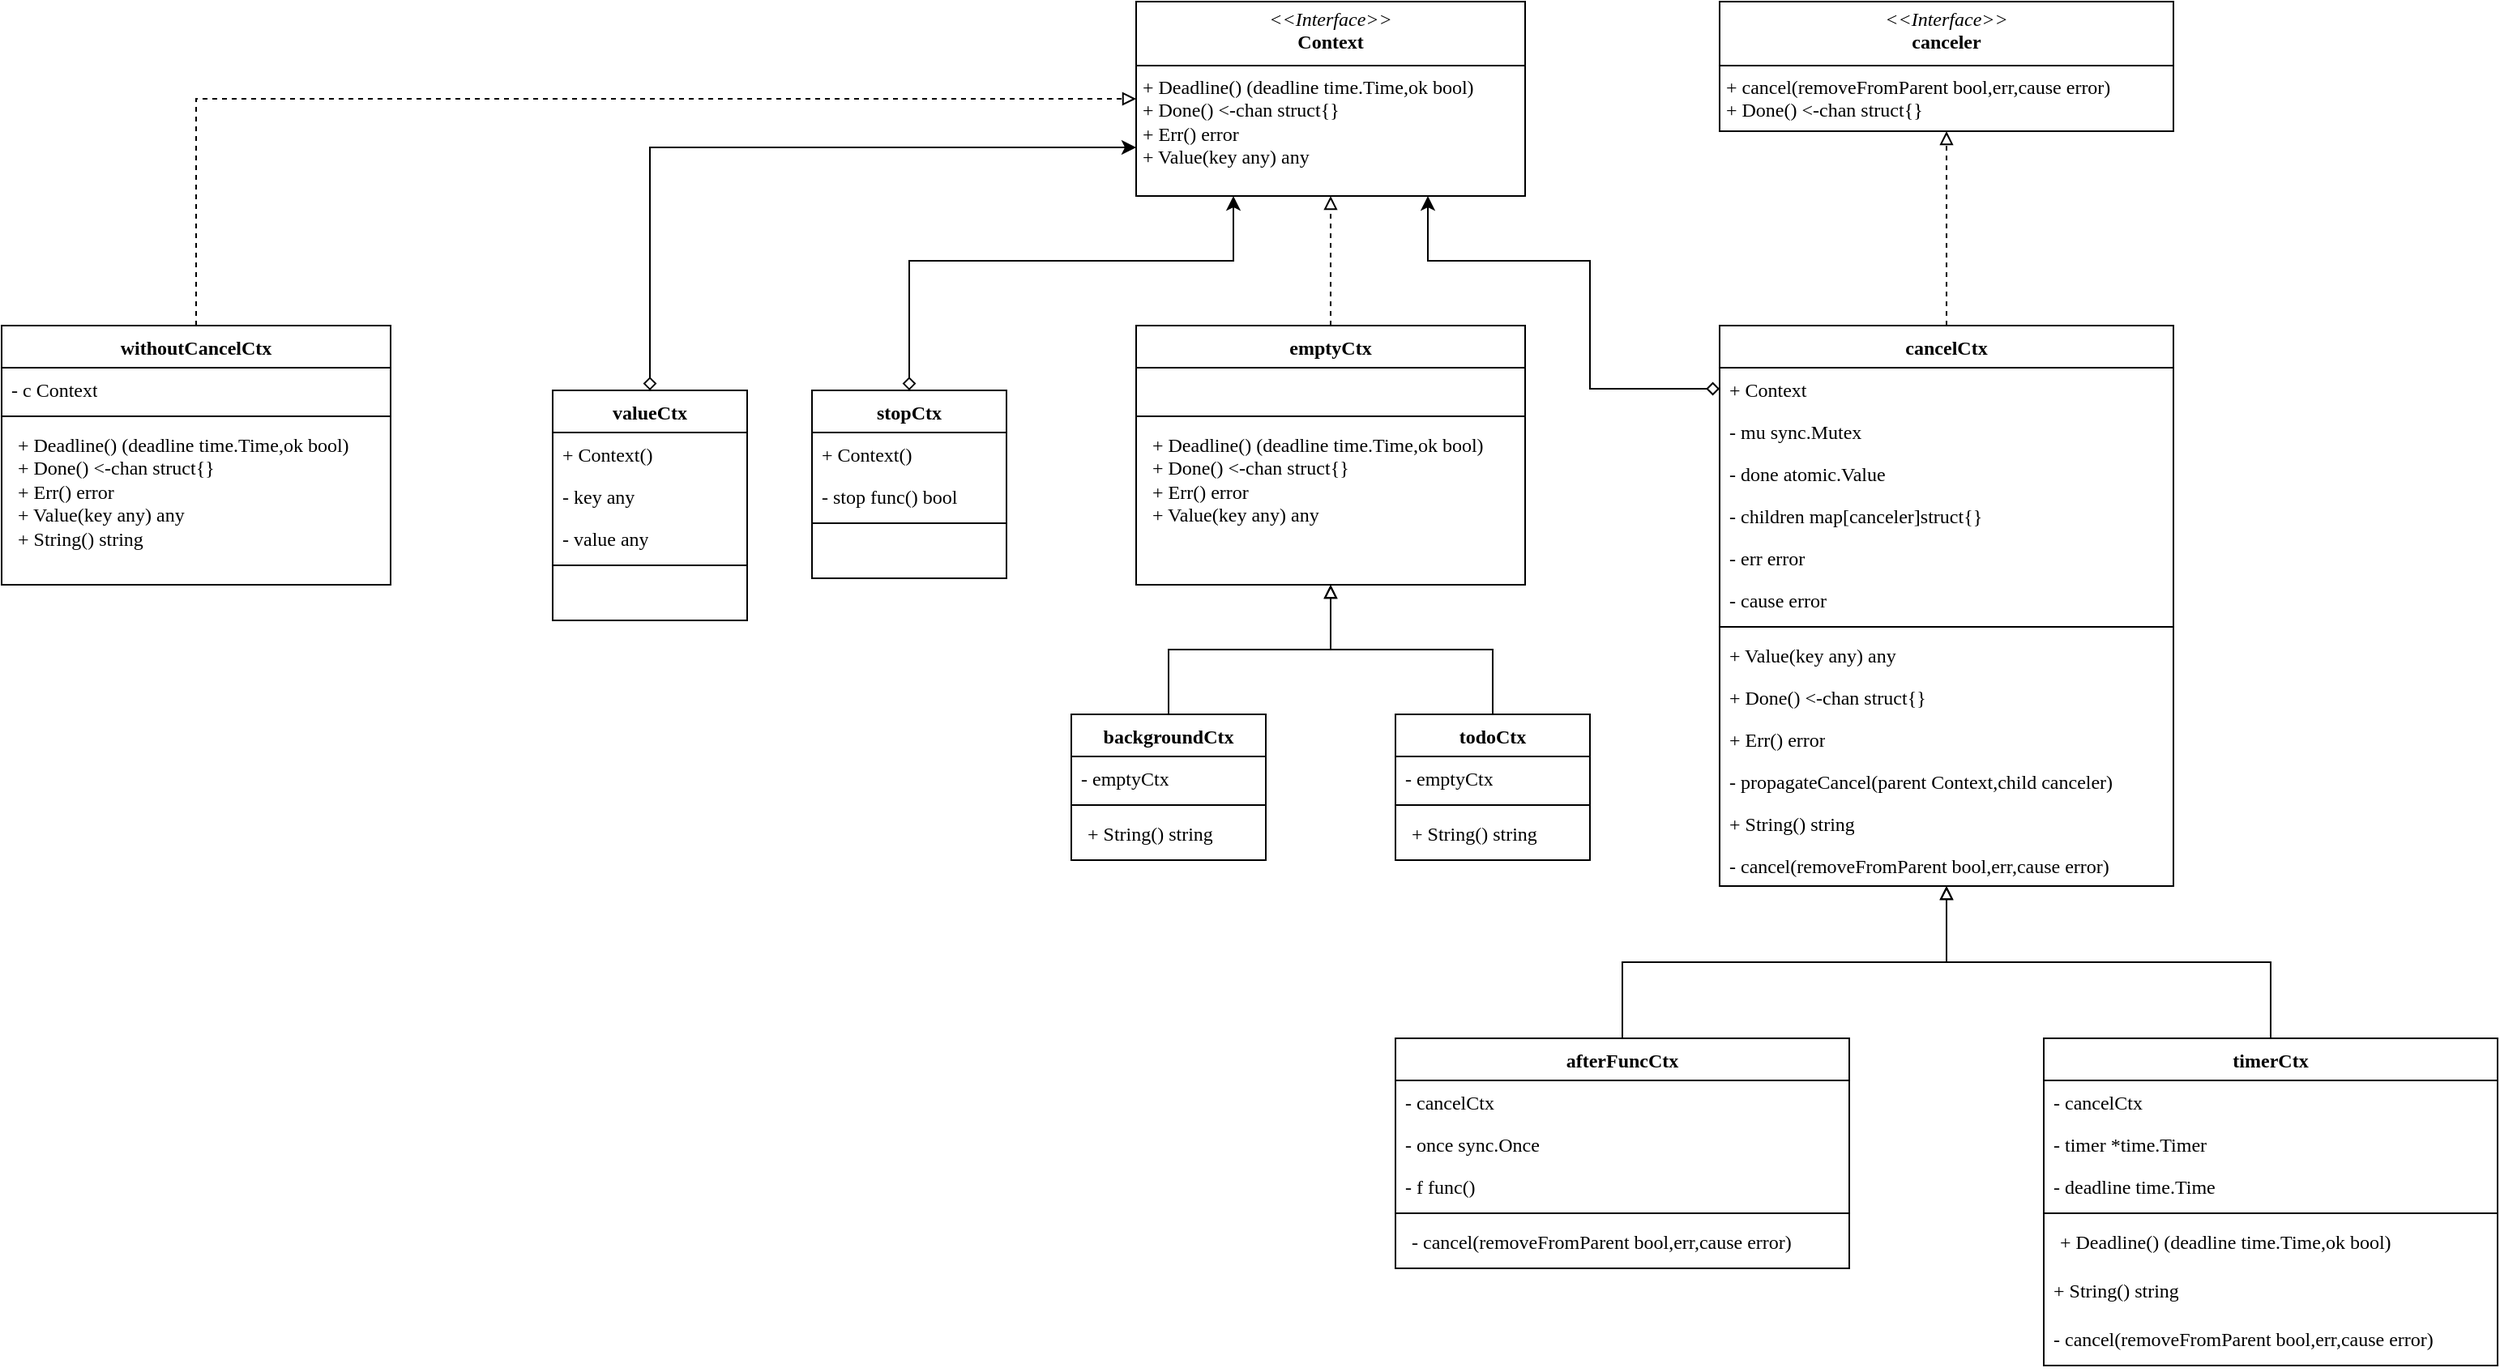 <mxfile version="24.6.4" type="device">
  <diagram name="第 1 页" id="lUGo7qs6xUMZgGGxnJnV">
    <mxGraphModel dx="1929" dy="493" grid="1" gridSize="10" guides="1" tooltips="1" connect="1" arrows="1" fold="1" page="1" pageScale="1" pageWidth="827" pageHeight="1169" math="0" shadow="0">
      <root>
        <mxCell id="0" />
        <mxCell id="1" parent="0" />
        <mxCell id="aLKAg24MT_mNvUHpY1xc-3" value="&lt;p style=&quot;margin:0px;margin-top:4px;text-align:center;&quot;&gt;&lt;i&gt;&amp;lt;&amp;lt;Interface&amp;gt;&amp;gt;&lt;/i&gt;&lt;br&gt;&lt;b&gt;Context&lt;/b&gt;&lt;/p&gt;&lt;hr size=&quot;1&quot; style=&quot;border-style:solid;&quot;&gt;&lt;p style=&quot;margin:0px;margin-left:4px;&quot;&gt;+ Deadline() (deadline time.Time,ok bool)&lt;br&gt;+ Done() &amp;lt;-chan struct{}&lt;/p&gt;&lt;p style=&quot;margin:0px;margin-left:4px;&quot;&gt;+ Err() error&lt;/p&gt;&lt;p style=&quot;margin:0px;margin-left:4px;&quot;&gt;+ Value(key any) any&lt;/p&gt;" style="verticalAlign=top;align=left;overflow=fill;html=1;whiteSpace=wrap;fontFamily=Times New Roman;" vertex="1" parent="1">
          <mxGeometry x="120" y="80" width="240" height="120" as="geometry" />
        </mxCell>
        <mxCell id="aLKAg24MT_mNvUHpY1xc-4" value="emptyCtx" style="swimlane;fontStyle=1;align=center;verticalAlign=top;childLayout=stackLayout;horizontal=1;startSize=26;horizontalStack=0;resizeParent=1;resizeParentMax=0;resizeLast=0;collapsible=1;marginBottom=0;whiteSpace=wrap;html=1;fontFamily=Times New Roman;" vertex="1" parent="1">
          <mxGeometry x="120" y="280" width="240" height="160" as="geometry" />
        </mxCell>
        <mxCell id="aLKAg24MT_mNvUHpY1xc-5" value="&amp;nbsp;" style="text;strokeColor=none;fillColor=none;align=left;verticalAlign=top;spacingLeft=4;spacingRight=4;overflow=hidden;rotatable=0;points=[[0,0.5],[1,0.5]];portConstraint=eastwest;whiteSpace=wrap;html=1;fontFamily=Times New Roman;" vertex="1" parent="aLKAg24MT_mNvUHpY1xc-4">
          <mxGeometry y="26" width="240" height="26" as="geometry" />
        </mxCell>
        <mxCell id="aLKAg24MT_mNvUHpY1xc-6" value="" style="line;strokeWidth=1;fillColor=none;align=left;verticalAlign=middle;spacingTop=-1;spacingLeft=3;spacingRight=3;rotatable=0;labelPosition=right;points=[];portConstraint=eastwest;strokeColor=inherit;fontFamily=Times New Roman;" vertex="1" parent="aLKAg24MT_mNvUHpY1xc-4">
          <mxGeometry y="52" width="240" height="8" as="geometry" />
        </mxCell>
        <mxCell id="aLKAg24MT_mNvUHpY1xc-7" value="&lt;p style=&quot;margin: 0px 0px 0px 4px;&quot;&gt;+ Deadline() (deadline time.Time,ok bool)&lt;br&gt;+ Done() &amp;lt;-chan struct{}&lt;/p&gt;&lt;p style=&quot;margin: 0px 0px 0px 4px;&quot;&gt;+ Err() error&lt;/p&gt;&lt;p style=&quot;margin: 0px 0px 0px 4px;&quot;&gt;+ Value(key any) any&lt;/p&gt;" style="text;strokeColor=none;fillColor=none;align=left;verticalAlign=top;spacingLeft=4;spacingRight=4;overflow=hidden;rotatable=0;points=[[0,0.5],[1,0.5]];portConstraint=eastwest;whiteSpace=wrap;html=1;fontFamily=Times New Roman;" vertex="1" parent="aLKAg24MT_mNvUHpY1xc-4">
          <mxGeometry y="60" width="240" height="100" as="geometry" />
        </mxCell>
        <mxCell id="aLKAg24MT_mNvUHpY1xc-10" value="" style="endArrow=block;html=1;rounded=0;endFill=0;dashed=1;exitX=0.5;exitY=0;exitDx=0;exitDy=0;entryX=0.5;entryY=1;entryDx=0;entryDy=0;fontFamily=Times New Roman;" edge="1" parent="1" source="aLKAg24MT_mNvUHpY1xc-4" target="aLKAg24MT_mNvUHpY1xc-3">
          <mxGeometry width="50" height="50" relative="1" as="geometry">
            <mxPoint x="470" y="330" as="sourcePoint" />
            <mxPoint x="520" y="280" as="targetPoint" />
          </mxGeometry>
        </mxCell>
        <mxCell id="aLKAg24MT_mNvUHpY1xc-27" style="edgeStyle=orthogonalEdgeStyle;rounded=0;orthogonalLoop=1;jettySize=auto;html=1;exitX=0.5;exitY=0;exitDx=0;exitDy=0;endArrow=block;endFill=0;fontFamily=Times New Roman;" edge="1" parent="1" source="aLKAg24MT_mNvUHpY1xc-11" target="aLKAg24MT_mNvUHpY1xc-4">
          <mxGeometry relative="1" as="geometry" />
        </mxCell>
        <mxCell id="aLKAg24MT_mNvUHpY1xc-11" value="backgroundCtx" style="swimlane;fontStyle=1;align=center;verticalAlign=top;childLayout=stackLayout;horizontal=1;startSize=26;horizontalStack=0;resizeParent=1;resizeParentMax=0;resizeLast=0;collapsible=1;marginBottom=0;whiteSpace=wrap;html=1;fontFamily=Times New Roman;" vertex="1" parent="1">
          <mxGeometry x="80" y="520" width="120" height="90" as="geometry" />
        </mxCell>
        <mxCell id="aLKAg24MT_mNvUHpY1xc-12" value="- emptyCtx" style="text;strokeColor=none;fillColor=none;align=left;verticalAlign=top;spacingLeft=4;spacingRight=4;overflow=hidden;rotatable=0;points=[[0,0.5],[1,0.5]];portConstraint=eastwest;whiteSpace=wrap;html=1;fontFamily=Times New Roman;" vertex="1" parent="aLKAg24MT_mNvUHpY1xc-11">
          <mxGeometry y="26" width="120" height="26" as="geometry" />
        </mxCell>
        <mxCell id="aLKAg24MT_mNvUHpY1xc-13" value="" style="line;strokeWidth=1;fillColor=none;align=left;verticalAlign=middle;spacingTop=-1;spacingLeft=3;spacingRight=3;rotatable=0;labelPosition=right;points=[];portConstraint=eastwest;strokeColor=inherit;fontFamily=Times New Roman;" vertex="1" parent="aLKAg24MT_mNvUHpY1xc-11">
          <mxGeometry y="52" width="120" height="8" as="geometry" />
        </mxCell>
        <mxCell id="aLKAg24MT_mNvUHpY1xc-14" value="&lt;p style=&quot;margin: 0px 0px 0px 4px;&quot;&gt;+ String() string&lt;/p&gt;" style="text;strokeColor=none;fillColor=none;align=left;verticalAlign=top;spacingLeft=4;spacingRight=4;overflow=hidden;rotatable=0;points=[[0,0.5],[1,0.5]];portConstraint=eastwest;whiteSpace=wrap;html=1;fontFamily=Times New Roman;" vertex="1" parent="aLKAg24MT_mNvUHpY1xc-11">
          <mxGeometry y="60" width="120" height="30" as="geometry" />
        </mxCell>
        <mxCell id="aLKAg24MT_mNvUHpY1xc-28" style="edgeStyle=orthogonalEdgeStyle;rounded=0;orthogonalLoop=1;jettySize=auto;html=1;exitX=0.5;exitY=0;exitDx=0;exitDy=0;endArrow=block;endFill=0;fontFamily=Times New Roman;" edge="1" parent="1" source="aLKAg24MT_mNvUHpY1xc-23" target="aLKAg24MT_mNvUHpY1xc-4">
          <mxGeometry relative="1" as="geometry" />
        </mxCell>
        <mxCell id="aLKAg24MT_mNvUHpY1xc-23" value="todoCtx" style="swimlane;fontStyle=1;align=center;verticalAlign=top;childLayout=stackLayout;horizontal=1;startSize=26;horizontalStack=0;resizeParent=1;resizeParentMax=0;resizeLast=0;collapsible=1;marginBottom=0;whiteSpace=wrap;html=1;fontFamily=Times New Roman;" vertex="1" parent="1">
          <mxGeometry x="280" y="520" width="120" height="90" as="geometry" />
        </mxCell>
        <mxCell id="aLKAg24MT_mNvUHpY1xc-24" value="- emptyCtx" style="text;strokeColor=none;fillColor=none;align=left;verticalAlign=top;spacingLeft=4;spacingRight=4;overflow=hidden;rotatable=0;points=[[0,0.5],[1,0.5]];portConstraint=eastwest;whiteSpace=wrap;html=1;fontFamily=Times New Roman;" vertex="1" parent="aLKAg24MT_mNvUHpY1xc-23">
          <mxGeometry y="26" width="120" height="26" as="geometry" />
        </mxCell>
        <mxCell id="aLKAg24MT_mNvUHpY1xc-25" value="" style="line;strokeWidth=1;fillColor=none;align=left;verticalAlign=middle;spacingTop=-1;spacingLeft=3;spacingRight=3;rotatable=0;labelPosition=right;points=[];portConstraint=eastwest;strokeColor=inherit;fontFamily=Times New Roman;" vertex="1" parent="aLKAg24MT_mNvUHpY1xc-23">
          <mxGeometry y="52" width="120" height="8" as="geometry" />
        </mxCell>
        <mxCell id="aLKAg24MT_mNvUHpY1xc-26" value="&lt;p style=&quot;margin: 0px 0px 0px 4px;&quot;&gt;+ String() string&lt;/p&gt;" style="text;strokeColor=none;fillColor=none;align=left;verticalAlign=top;spacingLeft=4;spacingRight=4;overflow=hidden;rotatable=0;points=[[0,0.5],[1,0.5]];portConstraint=eastwest;whiteSpace=wrap;html=1;fontFamily=Times New Roman;" vertex="1" parent="aLKAg24MT_mNvUHpY1xc-23">
          <mxGeometry y="60" width="120" height="30" as="geometry" />
        </mxCell>
        <mxCell id="aLKAg24MT_mNvUHpY1xc-29" value="&lt;p style=&quot;margin:0px;margin-top:4px;text-align:center;&quot;&gt;&lt;i&gt;&amp;lt;&amp;lt;Interface&amp;gt;&amp;gt;&lt;/i&gt;&lt;br&gt;&lt;b&gt;canceler&lt;/b&gt;&lt;/p&gt;&lt;hr size=&quot;1&quot; style=&quot;border-style:solid;&quot;&gt;&lt;p style=&quot;margin:0px;margin-left:4px;&quot;&gt;+ cancel(removeFromParent bool,err,cause error)&lt;br&gt;+ Done() &amp;lt;-chan struct{}&lt;/p&gt;" style="verticalAlign=top;align=left;overflow=fill;html=1;whiteSpace=wrap;fontFamily=Times New Roman;" vertex="1" parent="1">
          <mxGeometry x="480" y="80" width="280" height="80" as="geometry" />
        </mxCell>
        <mxCell id="aLKAg24MT_mNvUHpY1xc-34" style="edgeStyle=orthogonalEdgeStyle;rounded=0;orthogonalLoop=1;jettySize=auto;html=1;entryX=0.75;entryY=1;entryDx=0;entryDy=0;startArrow=diamond;startFill=0;fontFamily=Times New Roman;" edge="1" parent="1" target="aLKAg24MT_mNvUHpY1xc-3">
          <mxGeometry relative="1" as="geometry">
            <mxPoint x="480" y="319" as="sourcePoint" />
            <Array as="points">
              <mxPoint x="400" y="319" />
              <mxPoint x="400" y="240" />
              <mxPoint x="300" y="240" />
            </Array>
          </mxGeometry>
        </mxCell>
        <mxCell id="aLKAg24MT_mNvUHpY1xc-35" value="cancelCtx" style="swimlane;fontStyle=1;align=center;verticalAlign=top;childLayout=stackLayout;horizontal=1;startSize=26;horizontalStack=0;resizeParent=1;resizeParentMax=0;resizeLast=0;collapsible=1;marginBottom=0;whiteSpace=wrap;html=1;fontFamily=Times New Roman;" vertex="1" parent="1">
          <mxGeometry x="480" y="280" width="280" height="346" as="geometry" />
        </mxCell>
        <mxCell id="aLKAg24MT_mNvUHpY1xc-36" value="+ Context&lt;div&gt;&lt;br&gt;&lt;/div&gt;" style="text;strokeColor=none;fillColor=none;align=left;verticalAlign=top;spacingLeft=4;spacingRight=4;overflow=hidden;rotatable=0;points=[[0,0.5],[1,0.5]];portConstraint=eastwest;whiteSpace=wrap;html=1;fontFamily=Times New Roman;" vertex="1" parent="aLKAg24MT_mNvUHpY1xc-35">
          <mxGeometry y="26" width="280" height="26" as="geometry" />
        </mxCell>
        <mxCell id="aLKAg24MT_mNvUHpY1xc-39" value="- mu sync.Mutex" style="text;strokeColor=none;fillColor=none;align=left;verticalAlign=top;spacingLeft=4;spacingRight=4;overflow=hidden;rotatable=0;points=[[0,0.5],[1,0.5]];portConstraint=eastwest;whiteSpace=wrap;html=1;fontFamily=Times New Roman;" vertex="1" parent="aLKAg24MT_mNvUHpY1xc-35">
          <mxGeometry y="52" width="280" height="26" as="geometry" />
        </mxCell>
        <mxCell id="aLKAg24MT_mNvUHpY1xc-40" value="- done atomic.Value" style="text;strokeColor=none;fillColor=none;align=left;verticalAlign=top;spacingLeft=4;spacingRight=4;overflow=hidden;rotatable=0;points=[[0,0.5],[1,0.5]];portConstraint=eastwest;whiteSpace=wrap;html=1;fontFamily=Times New Roman;" vertex="1" parent="aLKAg24MT_mNvUHpY1xc-35">
          <mxGeometry y="78" width="280" height="26" as="geometry" />
        </mxCell>
        <mxCell id="aLKAg24MT_mNvUHpY1xc-41" value="- children map[canceler]struct{}" style="text;strokeColor=none;fillColor=none;align=left;verticalAlign=top;spacingLeft=4;spacingRight=4;overflow=hidden;rotatable=0;points=[[0,0.5],[1,0.5]];portConstraint=eastwest;whiteSpace=wrap;html=1;fontFamily=Times New Roman;" vertex="1" parent="aLKAg24MT_mNvUHpY1xc-35">
          <mxGeometry y="104" width="280" height="26" as="geometry" />
        </mxCell>
        <mxCell id="aLKAg24MT_mNvUHpY1xc-42" value="- err error" style="text;strokeColor=none;fillColor=none;align=left;verticalAlign=top;spacingLeft=4;spacingRight=4;overflow=hidden;rotatable=0;points=[[0,0.5],[1,0.5]];portConstraint=eastwest;whiteSpace=wrap;html=1;fontFamily=Times New Roman;" vertex="1" parent="aLKAg24MT_mNvUHpY1xc-35">
          <mxGeometry y="130" width="280" height="26" as="geometry" />
        </mxCell>
        <mxCell id="aLKAg24MT_mNvUHpY1xc-43" value="- cause error" style="text;strokeColor=none;fillColor=none;align=left;verticalAlign=top;spacingLeft=4;spacingRight=4;overflow=hidden;rotatable=0;points=[[0,0.5],[1,0.5]];portConstraint=eastwest;whiteSpace=wrap;html=1;fontFamily=Times New Roman;" vertex="1" parent="aLKAg24MT_mNvUHpY1xc-35">
          <mxGeometry y="156" width="280" height="26" as="geometry" />
        </mxCell>
        <mxCell id="aLKAg24MT_mNvUHpY1xc-37" value="" style="line;strokeWidth=1;fillColor=none;align=left;verticalAlign=middle;spacingTop=-1;spacingLeft=3;spacingRight=3;rotatable=0;labelPosition=right;points=[];portConstraint=eastwest;strokeColor=inherit;fontFamily=Times New Roman;" vertex="1" parent="aLKAg24MT_mNvUHpY1xc-35">
          <mxGeometry y="182" width="280" height="8" as="geometry" />
        </mxCell>
        <mxCell id="aLKAg24MT_mNvUHpY1xc-38" value="+ Value(key any) any" style="text;strokeColor=none;fillColor=none;align=left;verticalAlign=top;spacingLeft=4;spacingRight=4;overflow=hidden;rotatable=0;points=[[0,0.5],[1,0.5]];portConstraint=eastwest;whiteSpace=wrap;html=1;fontFamily=Times New Roman;" vertex="1" parent="aLKAg24MT_mNvUHpY1xc-35">
          <mxGeometry y="190" width="280" height="26" as="geometry" />
        </mxCell>
        <mxCell id="aLKAg24MT_mNvUHpY1xc-44" value="+ Done() &amp;lt;-chan struct{}" style="text;strokeColor=none;fillColor=none;align=left;verticalAlign=top;spacingLeft=4;spacingRight=4;overflow=hidden;rotatable=0;points=[[0,0.5],[1,0.5]];portConstraint=eastwest;whiteSpace=wrap;html=1;fontFamily=Times New Roman;" vertex="1" parent="aLKAg24MT_mNvUHpY1xc-35">
          <mxGeometry y="216" width="280" height="26" as="geometry" />
        </mxCell>
        <mxCell id="aLKAg24MT_mNvUHpY1xc-45" value="+ Err() error" style="text;strokeColor=none;fillColor=none;align=left;verticalAlign=top;spacingLeft=4;spacingRight=4;overflow=hidden;rotatable=0;points=[[0,0.5],[1,0.5]];portConstraint=eastwest;whiteSpace=wrap;html=1;fontFamily=Times New Roman;" vertex="1" parent="aLKAg24MT_mNvUHpY1xc-35">
          <mxGeometry y="242" width="280" height="26" as="geometry" />
        </mxCell>
        <mxCell id="aLKAg24MT_mNvUHpY1xc-49" value="- propagateCancel(parent Context,child canceler)&amp;nbsp;" style="text;strokeColor=none;fillColor=none;align=left;verticalAlign=top;spacingLeft=4;spacingRight=4;overflow=hidden;rotatable=0;points=[[0,0.5],[1,0.5]];portConstraint=eastwest;whiteSpace=wrap;html=1;fontFamily=Times New Roman;" vertex="1" parent="aLKAg24MT_mNvUHpY1xc-35">
          <mxGeometry y="268" width="280" height="26" as="geometry" />
        </mxCell>
        <mxCell id="aLKAg24MT_mNvUHpY1xc-48" value="+ String() string" style="text;strokeColor=none;fillColor=none;align=left;verticalAlign=top;spacingLeft=4;spacingRight=4;overflow=hidden;rotatable=0;points=[[0,0.5],[1,0.5]];portConstraint=eastwest;whiteSpace=wrap;html=1;fontFamily=Times New Roman;" vertex="1" parent="aLKAg24MT_mNvUHpY1xc-35">
          <mxGeometry y="294" width="280" height="26" as="geometry" />
        </mxCell>
        <mxCell id="aLKAg24MT_mNvUHpY1xc-47" value="- cancel(removeFromParent bool,err,cause error)" style="text;strokeColor=none;fillColor=none;align=left;verticalAlign=top;spacingLeft=4;spacingRight=4;overflow=hidden;rotatable=0;points=[[0,0.5],[1,0.5]];portConstraint=eastwest;whiteSpace=wrap;html=1;fontFamily=Times New Roman;" vertex="1" parent="aLKAg24MT_mNvUHpY1xc-35">
          <mxGeometry y="320" width="280" height="26" as="geometry" />
        </mxCell>
        <mxCell id="aLKAg24MT_mNvUHpY1xc-46" value="" style="endArrow=block;html=1;rounded=0;endFill=0;dashed=1;fontFamily=Times New Roman;" edge="1" parent="1" source="aLKAg24MT_mNvUHpY1xc-35" target="aLKAg24MT_mNvUHpY1xc-29">
          <mxGeometry width="50" height="50" relative="1" as="geometry">
            <mxPoint x="250" y="290" as="sourcePoint" />
            <mxPoint x="250" y="210" as="targetPoint" />
          </mxGeometry>
        </mxCell>
        <mxCell id="aLKAg24MT_mNvUHpY1xc-56" style="edgeStyle=orthogonalEdgeStyle;rounded=0;orthogonalLoop=1;jettySize=auto;html=1;exitX=0.5;exitY=0;exitDx=0;exitDy=0;endArrow=block;endFill=0;" edge="1" parent="1" source="aLKAg24MT_mNvUHpY1xc-50" target="aLKAg24MT_mNvUHpY1xc-35">
          <mxGeometry relative="1" as="geometry" />
        </mxCell>
        <mxCell id="aLKAg24MT_mNvUHpY1xc-50" value="afterFuncCtx" style="swimlane;fontStyle=1;align=center;verticalAlign=top;childLayout=stackLayout;horizontal=1;startSize=26;horizontalStack=0;resizeParent=1;resizeParentMax=0;resizeLast=0;collapsible=1;marginBottom=0;whiteSpace=wrap;html=1;fontFamily=Times New Roman;" vertex="1" parent="1">
          <mxGeometry x="280" y="720" width="280" height="142" as="geometry" />
        </mxCell>
        <mxCell id="aLKAg24MT_mNvUHpY1xc-51" value="- cancelCtx" style="text;strokeColor=none;fillColor=none;align=left;verticalAlign=top;spacingLeft=4;spacingRight=4;overflow=hidden;rotatable=0;points=[[0,0.5],[1,0.5]];portConstraint=eastwest;whiteSpace=wrap;html=1;fontFamily=Times New Roman;" vertex="1" parent="aLKAg24MT_mNvUHpY1xc-50">
          <mxGeometry y="26" width="280" height="26" as="geometry" />
        </mxCell>
        <mxCell id="aLKAg24MT_mNvUHpY1xc-54" value="- once sync.Once" style="text;strokeColor=none;fillColor=none;align=left;verticalAlign=top;spacingLeft=4;spacingRight=4;overflow=hidden;rotatable=0;points=[[0,0.5],[1,0.5]];portConstraint=eastwest;whiteSpace=wrap;html=1;fontFamily=Times New Roman;" vertex="1" parent="aLKAg24MT_mNvUHpY1xc-50">
          <mxGeometry y="52" width="280" height="26" as="geometry" />
        </mxCell>
        <mxCell id="aLKAg24MT_mNvUHpY1xc-55" value="- f func()" style="text;strokeColor=none;fillColor=none;align=left;verticalAlign=top;spacingLeft=4;spacingRight=4;overflow=hidden;rotatable=0;points=[[0,0.5],[1,0.5]];portConstraint=eastwest;whiteSpace=wrap;html=1;fontFamily=Times New Roman;" vertex="1" parent="aLKAg24MT_mNvUHpY1xc-50">
          <mxGeometry y="78" width="280" height="26" as="geometry" />
        </mxCell>
        <mxCell id="aLKAg24MT_mNvUHpY1xc-52" value="" style="line;strokeWidth=1;fillColor=none;align=left;verticalAlign=middle;spacingTop=-1;spacingLeft=3;spacingRight=3;rotatable=0;labelPosition=right;points=[];portConstraint=eastwest;strokeColor=inherit;fontFamily=Times New Roman;" vertex="1" parent="aLKAg24MT_mNvUHpY1xc-50">
          <mxGeometry y="104" width="280" height="8" as="geometry" />
        </mxCell>
        <mxCell id="aLKAg24MT_mNvUHpY1xc-53" value="&lt;p style=&quot;margin: 0px 0px 0px 4px;&quot;&gt;- cancel(removeFromParent bool,err,cause error)&lt;br&gt;&lt;/p&gt;" style="text;strokeColor=none;fillColor=none;align=left;verticalAlign=top;spacingLeft=4;spacingRight=4;overflow=hidden;rotatable=0;points=[[0,0.5],[1,0.5]];portConstraint=eastwest;whiteSpace=wrap;html=1;fontFamily=Times New Roman;" vertex="1" parent="aLKAg24MT_mNvUHpY1xc-50">
          <mxGeometry y="112" width="280" height="30" as="geometry" />
        </mxCell>
        <mxCell id="aLKAg24MT_mNvUHpY1xc-57" value="stopCtx" style="swimlane;fontStyle=1;align=center;verticalAlign=top;childLayout=stackLayout;horizontal=1;startSize=26;horizontalStack=0;resizeParent=1;resizeParentMax=0;resizeLast=0;collapsible=1;marginBottom=0;whiteSpace=wrap;html=1;fontFamily=Times New Roman;" vertex="1" parent="1">
          <mxGeometry x="-80" y="320" width="120" height="116" as="geometry" />
        </mxCell>
        <mxCell id="aLKAg24MT_mNvUHpY1xc-58" value="+ Context()" style="text;strokeColor=none;fillColor=none;align=left;verticalAlign=top;spacingLeft=4;spacingRight=4;overflow=hidden;rotatable=0;points=[[0,0.5],[1,0.5]];portConstraint=eastwest;whiteSpace=wrap;html=1;fontFamily=Times New Roman;" vertex="1" parent="aLKAg24MT_mNvUHpY1xc-57">
          <mxGeometry y="26" width="120" height="26" as="geometry" />
        </mxCell>
        <mxCell id="aLKAg24MT_mNvUHpY1xc-61" value="- stop func() bool" style="text;strokeColor=none;fillColor=none;align=left;verticalAlign=top;spacingLeft=4;spacingRight=4;overflow=hidden;rotatable=0;points=[[0,0.5],[1,0.5]];portConstraint=eastwest;whiteSpace=wrap;html=1;fontFamily=Times New Roman;" vertex="1" parent="aLKAg24MT_mNvUHpY1xc-57">
          <mxGeometry y="52" width="120" height="26" as="geometry" />
        </mxCell>
        <mxCell id="aLKAg24MT_mNvUHpY1xc-59" value="" style="line;strokeWidth=1;fillColor=none;align=left;verticalAlign=middle;spacingTop=-1;spacingLeft=3;spacingRight=3;rotatable=0;labelPosition=right;points=[];portConstraint=eastwest;strokeColor=inherit;fontFamily=Times New Roman;" vertex="1" parent="aLKAg24MT_mNvUHpY1xc-57">
          <mxGeometry y="78" width="120" height="8" as="geometry" />
        </mxCell>
        <mxCell id="aLKAg24MT_mNvUHpY1xc-60" value="&lt;p style=&quot;margin: 0px 0px 0px 4px;&quot;&gt;&lt;br&gt;&lt;/p&gt;" style="text;strokeColor=none;fillColor=none;align=left;verticalAlign=top;spacingLeft=4;spacingRight=4;overflow=hidden;rotatable=0;points=[[0,0.5],[1,0.5]];portConstraint=eastwest;whiteSpace=wrap;html=1;fontFamily=Times New Roman;" vertex="1" parent="aLKAg24MT_mNvUHpY1xc-57">
          <mxGeometry y="86" width="120" height="30" as="geometry" />
        </mxCell>
        <mxCell id="aLKAg24MT_mNvUHpY1xc-62" style="edgeStyle=orthogonalEdgeStyle;rounded=0;orthogonalLoop=1;jettySize=auto;html=1;entryX=0.25;entryY=1;entryDx=0;entryDy=0;startArrow=diamond;startFill=0;fontFamily=Times New Roman;exitX=0.5;exitY=0;exitDx=0;exitDy=0;" edge="1" parent="1" source="aLKAg24MT_mNvUHpY1xc-57" target="aLKAg24MT_mNvUHpY1xc-3">
          <mxGeometry relative="1" as="geometry">
            <mxPoint x="490" y="329" as="sourcePoint" />
            <mxPoint x="310" y="210" as="targetPoint" />
            <Array as="points">
              <mxPoint x="-20" y="240" />
              <mxPoint x="180" y="240" />
            </Array>
          </mxGeometry>
        </mxCell>
        <mxCell id="aLKAg24MT_mNvUHpY1xc-63" value="withoutCancelCtx" style="swimlane;fontStyle=1;align=center;verticalAlign=top;childLayout=stackLayout;horizontal=1;startSize=26;horizontalStack=0;resizeParent=1;resizeParentMax=0;resizeLast=0;collapsible=1;marginBottom=0;whiteSpace=wrap;html=1;fontFamily=Times New Roman;" vertex="1" parent="1">
          <mxGeometry x="-580" y="280" width="240" height="160" as="geometry" />
        </mxCell>
        <mxCell id="aLKAg24MT_mNvUHpY1xc-64" value="- c Context" style="text;strokeColor=none;fillColor=none;align=left;verticalAlign=top;spacingLeft=4;spacingRight=4;overflow=hidden;rotatable=0;points=[[0,0.5],[1,0.5]];portConstraint=eastwest;whiteSpace=wrap;html=1;fontFamily=Times New Roman;" vertex="1" parent="aLKAg24MT_mNvUHpY1xc-63">
          <mxGeometry y="26" width="240" height="26" as="geometry" />
        </mxCell>
        <mxCell id="aLKAg24MT_mNvUHpY1xc-65" value="" style="line;strokeWidth=1;fillColor=none;align=left;verticalAlign=middle;spacingTop=-1;spacingLeft=3;spacingRight=3;rotatable=0;labelPosition=right;points=[];portConstraint=eastwest;strokeColor=inherit;fontFamily=Times New Roman;" vertex="1" parent="aLKAg24MT_mNvUHpY1xc-63">
          <mxGeometry y="52" width="240" height="8" as="geometry" />
        </mxCell>
        <mxCell id="aLKAg24MT_mNvUHpY1xc-66" value="&lt;p style=&quot;margin: 0px 0px 0px 4px;&quot;&gt;+ Deadline() (deadline time.Time,ok bool)&lt;br&gt;+ Done() &amp;lt;-chan struct{}&lt;/p&gt;&lt;p style=&quot;margin: 0px 0px 0px 4px;&quot;&gt;+ Err() error&lt;/p&gt;&lt;p style=&quot;margin: 0px 0px 0px 4px;&quot;&gt;+ Value(key any) any&lt;/p&gt;&lt;p style=&quot;margin: 0px 0px 0px 4px;&quot;&gt;+ String() string&lt;/p&gt;" style="text;strokeColor=none;fillColor=none;align=left;verticalAlign=top;spacingLeft=4;spacingRight=4;overflow=hidden;rotatable=0;points=[[0,0.5],[1,0.5]];portConstraint=eastwest;whiteSpace=wrap;html=1;fontFamily=Times New Roman;" vertex="1" parent="aLKAg24MT_mNvUHpY1xc-63">
          <mxGeometry y="60" width="240" height="100" as="geometry" />
        </mxCell>
        <mxCell id="aLKAg24MT_mNvUHpY1xc-67" value="" style="endArrow=block;html=1;rounded=0;endFill=0;dashed=1;exitX=0.5;exitY=0;exitDx=0;exitDy=0;fontFamily=Times New Roman;edgeStyle=orthogonalEdgeStyle;entryX=0;entryY=0.5;entryDx=0;entryDy=0;" edge="1" parent="1" source="aLKAg24MT_mNvUHpY1xc-63" target="aLKAg24MT_mNvUHpY1xc-3">
          <mxGeometry width="50" height="50" relative="1" as="geometry">
            <mxPoint x="250" y="290" as="sourcePoint" />
            <mxPoint x="250" y="210" as="targetPoint" />
          </mxGeometry>
        </mxCell>
        <mxCell id="aLKAg24MT_mNvUHpY1xc-68" value="timerCtx" style="swimlane;fontStyle=1;align=center;verticalAlign=top;childLayout=stackLayout;horizontal=1;startSize=26;horizontalStack=0;resizeParent=1;resizeParentMax=0;resizeLast=0;collapsible=1;marginBottom=0;whiteSpace=wrap;html=1;fontFamily=Times New Roman;" vertex="1" parent="1">
          <mxGeometry x="680" y="720" width="280" height="202" as="geometry" />
        </mxCell>
        <mxCell id="aLKAg24MT_mNvUHpY1xc-69" value="- cancelCtx" style="text;strokeColor=none;fillColor=none;align=left;verticalAlign=top;spacingLeft=4;spacingRight=4;overflow=hidden;rotatable=0;points=[[0,0.5],[1,0.5]];portConstraint=eastwest;whiteSpace=wrap;html=1;fontFamily=Times New Roman;" vertex="1" parent="aLKAg24MT_mNvUHpY1xc-68">
          <mxGeometry y="26" width="280" height="26" as="geometry" />
        </mxCell>
        <mxCell id="aLKAg24MT_mNvUHpY1xc-70" value="- timer *time.Timer" style="text;strokeColor=none;fillColor=none;align=left;verticalAlign=top;spacingLeft=4;spacingRight=4;overflow=hidden;rotatable=0;points=[[0,0.5],[1,0.5]];portConstraint=eastwest;whiteSpace=wrap;html=1;fontFamily=Times New Roman;" vertex="1" parent="aLKAg24MT_mNvUHpY1xc-68">
          <mxGeometry y="52" width="280" height="26" as="geometry" />
        </mxCell>
        <mxCell id="aLKAg24MT_mNvUHpY1xc-71" value="- deadline time.Time" style="text;strokeColor=none;fillColor=none;align=left;verticalAlign=top;spacingLeft=4;spacingRight=4;overflow=hidden;rotatable=0;points=[[0,0.5],[1,0.5]];portConstraint=eastwest;whiteSpace=wrap;html=1;fontFamily=Times New Roman;" vertex="1" parent="aLKAg24MT_mNvUHpY1xc-68">
          <mxGeometry y="78" width="280" height="26" as="geometry" />
        </mxCell>
        <mxCell id="aLKAg24MT_mNvUHpY1xc-72" value="" style="line;strokeWidth=1;fillColor=none;align=left;verticalAlign=middle;spacingTop=-1;spacingLeft=3;spacingRight=3;rotatable=0;labelPosition=right;points=[];portConstraint=eastwest;strokeColor=inherit;fontFamily=Times New Roman;" vertex="1" parent="aLKAg24MT_mNvUHpY1xc-68">
          <mxGeometry y="104" width="280" height="8" as="geometry" />
        </mxCell>
        <mxCell id="aLKAg24MT_mNvUHpY1xc-73" value="&lt;p style=&quot;margin: 0px 0px 0px 4px;&quot;&gt;+ Deadline() (deadline time.Time,ok bool)&lt;br&gt;&lt;/p&gt;" style="text;strokeColor=none;fillColor=none;align=left;verticalAlign=top;spacingLeft=4;spacingRight=4;overflow=hidden;rotatable=0;points=[[0,0.5],[1,0.5]];portConstraint=eastwest;whiteSpace=wrap;html=1;fontFamily=Times New Roman;" vertex="1" parent="aLKAg24MT_mNvUHpY1xc-68">
          <mxGeometry y="112" width="280" height="30" as="geometry" />
        </mxCell>
        <mxCell id="aLKAg24MT_mNvUHpY1xc-74" value="+ String() string" style="text;strokeColor=none;fillColor=none;align=left;verticalAlign=top;spacingLeft=4;spacingRight=4;overflow=hidden;rotatable=0;points=[[0,0.5],[1,0.5]];portConstraint=eastwest;whiteSpace=wrap;html=1;fontFamily=Times New Roman;" vertex="1" parent="aLKAg24MT_mNvUHpY1xc-68">
          <mxGeometry y="142" width="280" height="30" as="geometry" />
        </mxCell>
        <mxCell id="aLKAg24MT_mNvUHpY1xc-75" value="- cancel(removeFromParent bool,err,cause error)" style="text;strokeColor=none;fillColor=none;align=left;verticalAlign=top;spacingLeft=4;spacingRight=4;overflow=hidden;rotatable=0;points=[[0,0.5],[1,0.5]];portConstraint=eastwest;whiteSpace=wrap;html=1;fontFamily=Times New Roman;" vertex="1" parent="aLKAg24MT_mNvUHpY1xc-68">
          <mxGeometry y="172" width="280" height="30" as="geometry" />
        </mxCell>
        <mxCell id="aLKAg24MT_mNvUHpY1xc-76" value="valueCtx" style="swimlane;fontStyle=1;align=center;verticalAlign=top;childLayout=stackLayout;horizontal=1;startSize=26;horizontalStack=0;resizeParent=1;resizeParentMax=0;resizeLast=0;collapsible=1;marginBottom=0;whiteSpace=wrap;html=1;fontFamily=Times New Roman;" vertex="1" parent="1">
          <mxGeometry x="-240" y="320" width="120" height="142" as="geometry" />
        </mxCell>
        <mxCell id="aLKAg24MT_mNvUHpY1xc-77" value="+ Context()" style="text;strokeColor=none;fillColor=none;align=left;verticalAlign=top;spacingLeft=4;spacingRight=4;overflow=hidden;rotatable=0;points=[[0,0.5],[1,0.5]];portConstraint=eastwest;whiteSpace=wrap;html=1;fontFamily=Times New Roman;" vertex="1" parent="aLKAg24MT_mNvUHpY1xc-76">
          <mxGeometry y="26" width="120" height="26" as="geometry" />
        </mxCell>
        <mxCell id="aLKAg24MT_mNvUHpY1xc-78" value="- key any" style="text;strokeColor=none;fillColor=none;align=left;verticalAlign=top;spacingLeft=4;spacingRight=4;overflow=hidden;rotatable=0;points=[[0,0.5],[1,0.5]];portConstraint=eastwest;whiteSpace=wrap;html=1;fontFamily=Times New Roman;" vertex="1" parent="aLKAg24MT_mNvUHpY1xc-76">
          <mxGeometry y="52" width="120" height="26" as="geometry" />
        </mxCell>
        <mxCell id="aLKAg24MT_mNvUHpY1xc-81" value="- value any" style="text;strokeColor=none;fillColor=none;align=left;verticalAlign=top;spacingLeft=4;spacingRight=4;overflow=hidden;rotatable=0;points=[[0,0.5],[1,0.5]];portConstraint=eastwest;whiteSpace=wrap;html=1;fontFamily=Times New Roman;" vertex="1" parent="aLKAg24MT_mNvUHpY1xc-76">
          <mxGeometry y="78" width="120" height="26" as="geometry" />
        </mxCell>
        <mxCell id="aLKAg24MT_mNvUHpY1xc-79" value="" style="line;strokeWidth=1;fillColor=none;align=left;verticalAlign=middle;spacingTop=-1;spacingLeft=3;spacingRight=3;rotatable=0;labelPosition=right;points=[];portConstraint=eastwest;strokeColor=inherit;fontFamily=Times New Roman;" vertex="1" parent="aLKAg24MT_mNvUHpY1xc-76">
          <mxGeometry y="104" width="120" height="8" as="geometry" />
        </mxCell>
        <mxCell id="aLKAg24MT_mNvUHpY1xc-80" value="&lt;p style=&quot;margin: 0px 0px 0px 4px;&quot;&gt;&lt;br&gt;&lt;/p&gt;" style="text;strokeColor=none;fillColor=none;align=left;verticalAlign=top;spacingLeft=4;spacingRight=4;overflow=hidden;rotatable=0;points=[[0,0.5],[1,0.5]];portConstraint=eastwest;whiteSpace=wrap;html=1;fontFamily=Times New Roman;" vertex="1" parent="aLKAg24MT_mNvUHpY1xc-76">
          <mxGeometry y="112" width="120" height="30" as="geometry" />
        </mxCell>
        <mxCell id="aLKAg24MT_mNvUHpY1xc-82" style="edgeStyle=orthogonalEdgeStyle;rounded=0;orthogonalLoop=1;jettySize=auto;html=1;exitX=0.5;exitY=0;exitDx=0;exitDy=0;endArrow=block;endFill=0;" edge="1" parent="1" source="aLKAg24MT_mNvUHpY1xc-68" target="aLKAg24MT_mNvUHpY1xc-35">
          <mxGeometry relative="1" as="geometry">
            <mxPoint x="510" y="730" as="sourcePoint" />
            <mxPoint x="630" y="636" as="targetPoint" />
          </mxGeometry>
        </mxCell>
        <mxCell id="aLKAg24MT_mNvUHpY1xc-83" style="edgeStyle=orthogonalEdgeStyle;rounded=0;orthogonalLoop=1;jettySize=auto;html=1;entryX=0;entryY=0.75;entryDx=0;entryDy=0;startArrow=diamond;startFill=0;fontFamily=Times New Roman;exitX=0.5;exitY=0;exitDx=0;exitDy=0;" edge="1" parent="1" source="aLKAg24MT_mNvUHpY1xc-76" target="aLKAg24MT_mNvUHpY1xc-3">
          <mxGeometry relative="1" as="geometry">
            <mxPoint x="-10" y="330" as="sourcePoint" />
            <mxPoint x="190" y="210" as="targetPoint" />
            <Array as="points">
              <mxPoint x="-180" y="170" />
            </Array>
          </mxGeometry>
        </mxCell>
      </root>
    </mxGraphModel>
  </diagram>
</mxfile>
